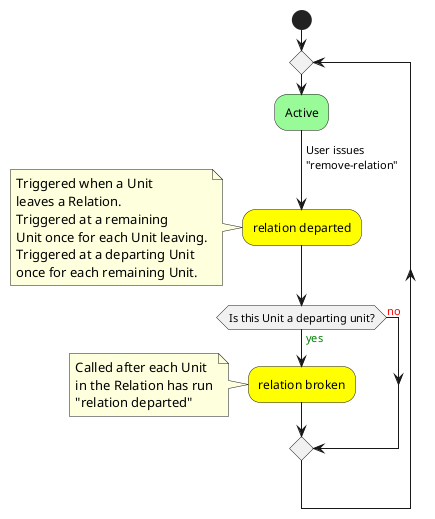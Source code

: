 @startuml

start

repeat

#palegreen:Active;
-> User issues
"remove-relation";

#yellow:relation departed;
note left
  Triggered when a Unit
  leaves a Relation.
  Triggered at a remaining
  Unit once for each Unit leaving.
  Triggered at a departing Unit
  once for each remaining Unit.
end note

if (Is this Unit a departing unit?) then (<color:green>yes)
  #yellow:relation broken;
  note left
    Called after each Unit
    in the Relation has run
    "relation departed"
  end note
else (<color:red>no)

endif

@enduml
